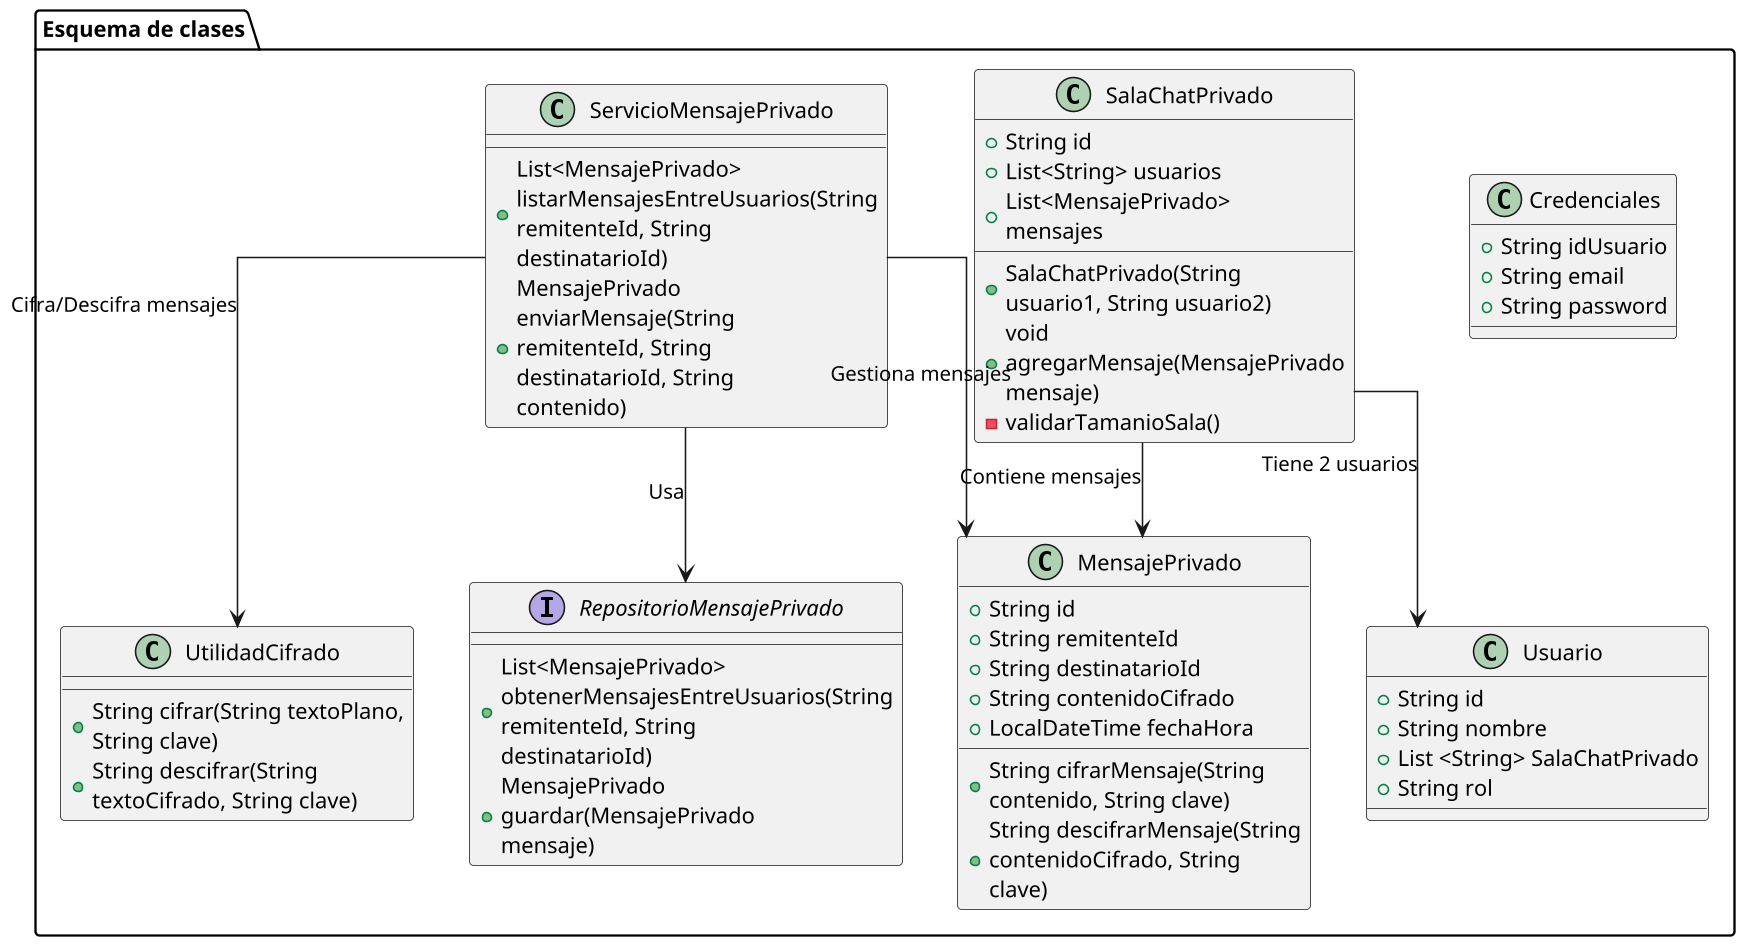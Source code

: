 @startuml

skinparam shadowing false
skinparam dpi 150
skinparam linetype ortho
skinparam packageStyle square
skinparam wrapWidth 200

package "Esquema de clases" {
    ' Clase principal que representa un mensaje en el chat privado
    class MensajePrivado {
        + String id
        + String remitenteId
        + String destinatarioId
        + String contenidoCifrado
        + LocalDateTime fechaHora
        + String cifrarMensaje(String contenido, String clave)
        + String descifrarMensaje(String contenidoCifrado, String clave)
    }

    ' Clase para representar un usuario
    class Usuario {
        + String id
        + String nombre
        + List <String> SalaChatPrivado
        + String rol
    }

    ' Clase para credenciales de autenticación
    class Credenciales {
        + String idUsuario
        + String email
        + String password
    }

    ' Clase para representar una sala de chat privado
    class SalaChatPrivado {
        + String id
        + List<String> usuarios
        + List<MensajePrivado> mensajes
        + SalaChatPrivado(String usuario1, String usuario2)
        + void agregarMensaje(MensajePrivado mensaje)
        - validarTamanioSala()
    }

    ' Interfaz para la lógica de repositorio de mensajes privados
    interface RepositorioMensajePrivado {
        + List<MensajePrivado> obtenerMensajesEntreUsuarios(String remitenteId, String destinatarioId)
        + MensajePrivado guardar(MensajePrivado mensaje)
    }

    ' Servicio de manejo de mensajes privados
    class ServicioMensajePrivado {
        + List<MensajePrivado> listarMensajesEntreUsuarios(String remitenteId, String destinatarioId)
        + MensajePrivado enviarMensaje(String remitenteId, String destinatarioId, String contenido)
    }

    ' Clase de utilidad para el cifrado
    class UtilidadCifrado {
        + String cifrar(String textoPlano, String clave)
        + String descifrar(String textoCifrado, String clave)
    }

    ' Relaciones
    SalaChatPrivado --> MensajePrivado : "Contiene mensajes"
    SalaChatPrivado --> Usuario : "Tiene 2 usuarios"
    ServicioMensajePrivado --> RepositorioMensajePrivado : "Usa"
    ServicioMensajePrivado --> MensajePrivado : "Gestiona mensajes"
    ServicioMensajePrivado --> UtilidadCifrado : "Cifra/Descifra mensajes"
}

@enduml